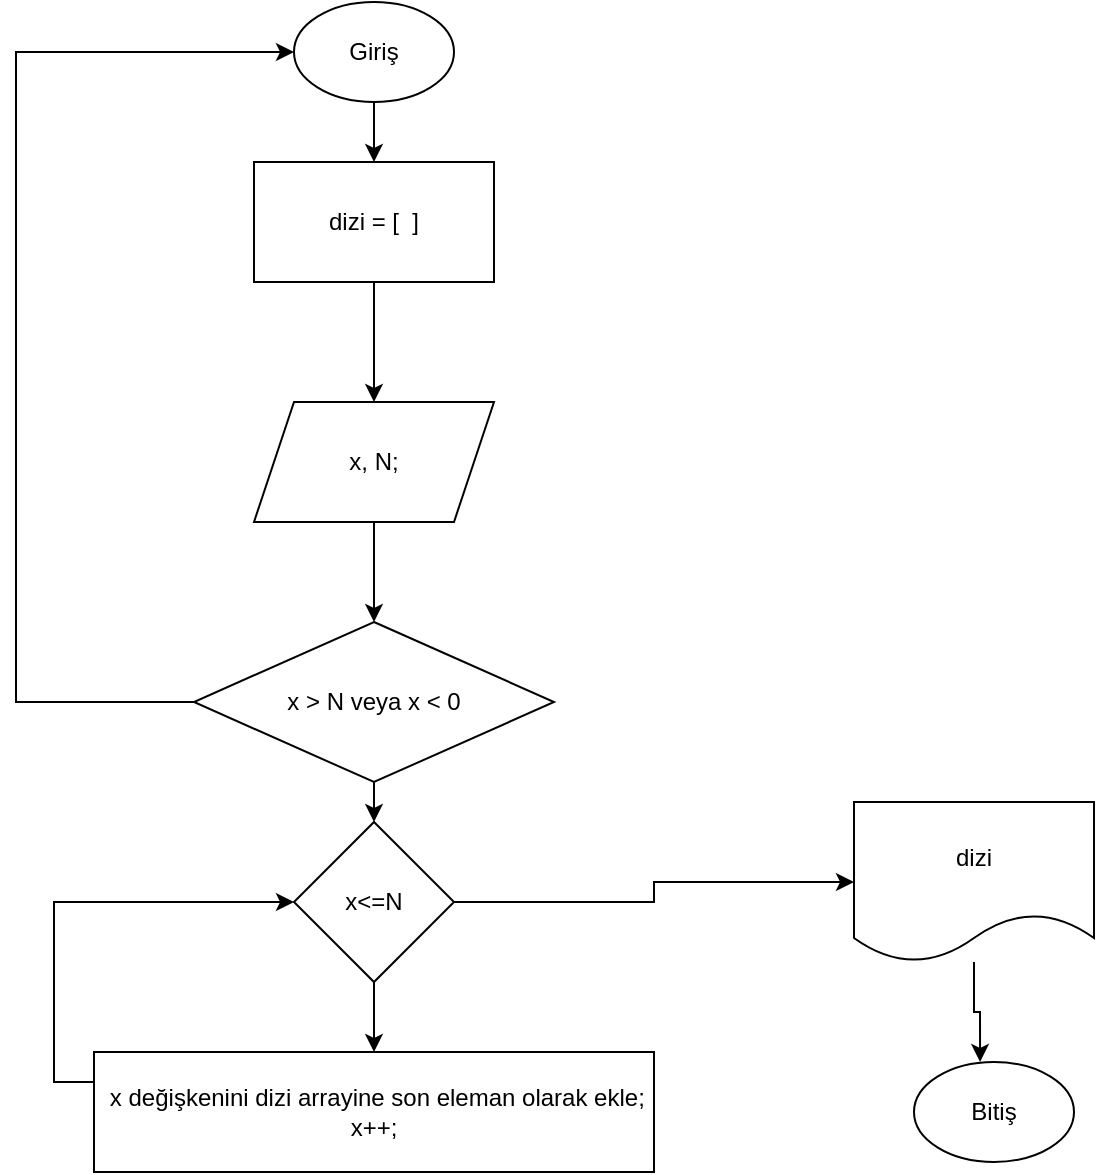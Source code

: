 <mxfile version="22.1.11" type="device">
  <diagram name="Sayfa -1" id="VpgcIcXI0W5jKxc2KA65">
    <mxGraphModel dx="1674" dy="746" grid="1" gridSize="10" guides="1" tooltips="1" connect="1" arrows="1" fold="1" page="1" pageScale="1" pageWidth="827" pageHeight="1169" math="0" shadow="0">
      <root>
        <mxCell id="0" />
        <mxCell id="1" parent="0" />
        <mxCell id="QeVhOelewG4lcPRpQI2h-14" style="edgeStyle=orthogonalEdgeStyle;rounded=0;orthogonalLoop=1;jettySize=auto;html=1;entryX=0.5;entryY=0;entryDx=0;entryDy=0;" edge="1" parent="1" source="QeVhOelewG4lcPRpQI2h-1" target="QeVhOelewG4lcPRpQI2h-7">
          <mxGeometry relative="1" as="geometry" />
        </mxCell>
        <mxCell id="QeVhOelewG4lcPRpQI2h-1" value="Giriş" style="ellipse;whiteSpace=wrap;html=1;" vertex="1" parent="1">
          <mxGeometry x="350" y="30" width="80" height="50" as="geometry" />
        </mxCell>
        <mxCell id="QeVhOelewG4lcPRpQI2h-27" style="edgeStyle=orthogonalEdgeStyle;rounded=0;orthogonalLoop=1;jettySize=auto;html=1;entryX=0.5;entryY=0;entryDx=0;entryDy=0;" edge="1" parent="1" source="QeVhOelewG4lcPRpQI2h-4" target="QeVhOelewG4lcPRpQI2h-17">
          <mxGeometry relative="1" as="geometry" />
        </mxCell>
        <mxCell id="QeVhOelewG4lcPRpQI2h-4" value="x, N;" style="shape=parallelogram;perimeter=parallelogramPerimeter;whiteSpace=wrap;html=1;fixedSize=1;" vertex="1" parent="1">
          <mxGeometry x="330" y="230" width="120" height="60" as="geometry" />
        </mxCell>
        <mxCell id="QeVhOelewG4lcPRpQI2h-23" style="edgeStyle=orthogonalEdgeStyle;rounded=0;orthogonalLoop=1;jettySize=auto;html=1;entryX=0.5;entryY=0;entryDx=0;entryDy=0;" edge="1" parent="1" source="QeVhOelewG4lcPRpQI2h-5" target="QeVhOelewG4lcPRpQI2h-9">
          <mxGeometry relative="1" as="geometry" />
        </mxCell>
        <mxCell id="QeVhOelewG4lcPRpQI2h-29" style="edgeStyle=orthogonalEdgeStyle;rounded=0;orthogonalLoop=1;jettySize=auto;html=1;exitX=1;exitY=0.5;exitDx=0;exitDy=0;entryX=0;entryY=0.5;entryDx=0;entryDy=0;" edge="1" parent="1" source="QeVhOelewG4lcPRpQI2h-5" target="QeVhOelewG4lcPRpQI2h-28">
          <mxGeometry relative="1" as="geometry" />
        </mxCell>
        <mxCell id="QeVhOelewG4lcPRpQI2h-5" value="x&amp;lt;=N" style="rhombus;whiteSpace=wrap;html=1;" vertex="1" parent="1">
          <mxGeometry x="350" y="440" width="80" height="80" as="geometry" />
        </mxCell>
        <mxCell id="QeVhOelewG4lcPRpQI2h-15" style="edgeStyle=orthogonalEdgeStyle;rounded=0;orthogonalLoop=1;jettySize=auto;html=1;entryX=0.5;entryY=0;entryDx=0;entryDy=0;" edge="1" parent="1" source="QeVhOelewG4lcPRpQI2h-7" target="QeVhOelewG4lcPRpQI2h-4">
          <mxGeometry relative="1" as="geometry" />
        </mxCell>
        <mxCell id="QeVhOelewG4lcPRpQI2h-7" value="dizi = [&amp;nbsp; ]" style="rounded=0;whiteSpace=wrap;html=1;" vertex="1" parent="1">
          <mxGeometry x="330" y="110" width="120" height="60" as="geometry" />
        </mxCell>
        <mxCell id="QeVhOelewG4lcPRpQI2h-38" style="edgeStyle=orthogonalEdgeStyle;rounded=0;orthogonalLoop=1;jettySize=auto;html=1;exitX=0;exitY=0.25;exitDx=0;exitDy=0;entryX=0;entryY=0.5;entryDx=0;entryDy=0;" edge="1" parent="1" source="QeVhOelewG4lcPRpQI2h-9" target="QeVhOelewG4lcPRpQI2h-5">
          <mxGeometry relative="1" as="geometry" />
        </mxCell>
        <mxCell id="QeVhOelewG4lcPRpQI2h-9" value="&amp;nbsp;x değişkenini dizi arrayine son eleman olarak ekle;&lt;br&gt;x++;" style="rounded=0;whiteSpace=wrap;html=1;" vertex="1" parent="1">
          <mxGeometry x="250" y="555" width="280" height="60" as="geometry" />
        </mxCell>
        <mxCell id="QeVhOelewG4lcPRpQI2h-18" style="edgeStyle=orthogonalEdgeStyle;rounded=0;orthogonalLoop=1;jettySize=auto;html=1;" edge="1" parent="1" source="QeVhOelewG4lcPRpQI2h-17" target="QeVhOelewG4lcPRpQI2h-1">
          <mxGeometry relative="1" as="geometry">
            <mxPoint x="210" y="50" as="targetPoint" />
            <Array as="points">
              <mxPoint x="211" y="380" />
              <mxPoint x="211" y="55" />
            </Array>
          </mxGeometry>
        </mxCell>
        <mxCell id="QeVhOelewG4lcPRpQI2h-40" style="edgeStyle=orthogonalEdgeStyle;rounded=0;orthogonalLoop=1;jettySize=auto;html=1;exitX=0.5;exitY=1;exitDx=0;exitDy=0;entryX=0.5;entryY=0;entryDx=0;entryDy=0;" edge="1" parent="1" source="QeVhOelewG4lcPRpQI2h-17" target="QeVhOelewG4lcPRpQI2h-5">
          <mxGeometry relative="1" as="geometry" />
        </mxCell>
        <mxCell id="QeVhOelewG4lcPRpQI2h-17" value="x &amp;gt; N veya x &amp;lt; 0" style="rhombus;whiteSpace=wrap;html=1;" vertex="1" parent="1">
          <mxGeometry x="300" y="340" width="180" height="80" as="geometry" />
        </mxCell>
        <mxCell id="QeVhOelewG4lcPRpQI2h-20" value="Bitiş" style="ellipse;whiteSpace=wrap;html=1;" vertex="1" parent="1">
          <mxGeometry x="660" y="560" width="80" height="50" as="geometry" />
        </mxCell>
        <mxCell id="QeVhOelewG4lcPRpQI2h-28" value="dizi" style="shape=document;whiteSpace=wrap;html=1;boundedLbl=1;" vertex="1" parent="1">
          <mxGeometry x="630" y="430" width="120" height="80" as="geometry" />
        </mxCell>
        <mxCell id="QeVhOelewG4lcPRpQI2h-30" style="edgeStyle=orthogonalEdgeStyle;rounded=0;orthogonalLoop=1;jettySize=auto;html=1;entryX=0.413;entryY=0;entryDx=0;entryDy=0;entryPerimeter=0;" edge="1" parent="1" source="QeVhOelewG4lcPRpQI2h-28" target="QeVhOelewG4lcPRpQI2h-20">
          <mxGeometry relative="1" as="geometry" />
        </mxCell>
      </root>
    </mxGraphModel>
  </diagram>
</mxfile>
